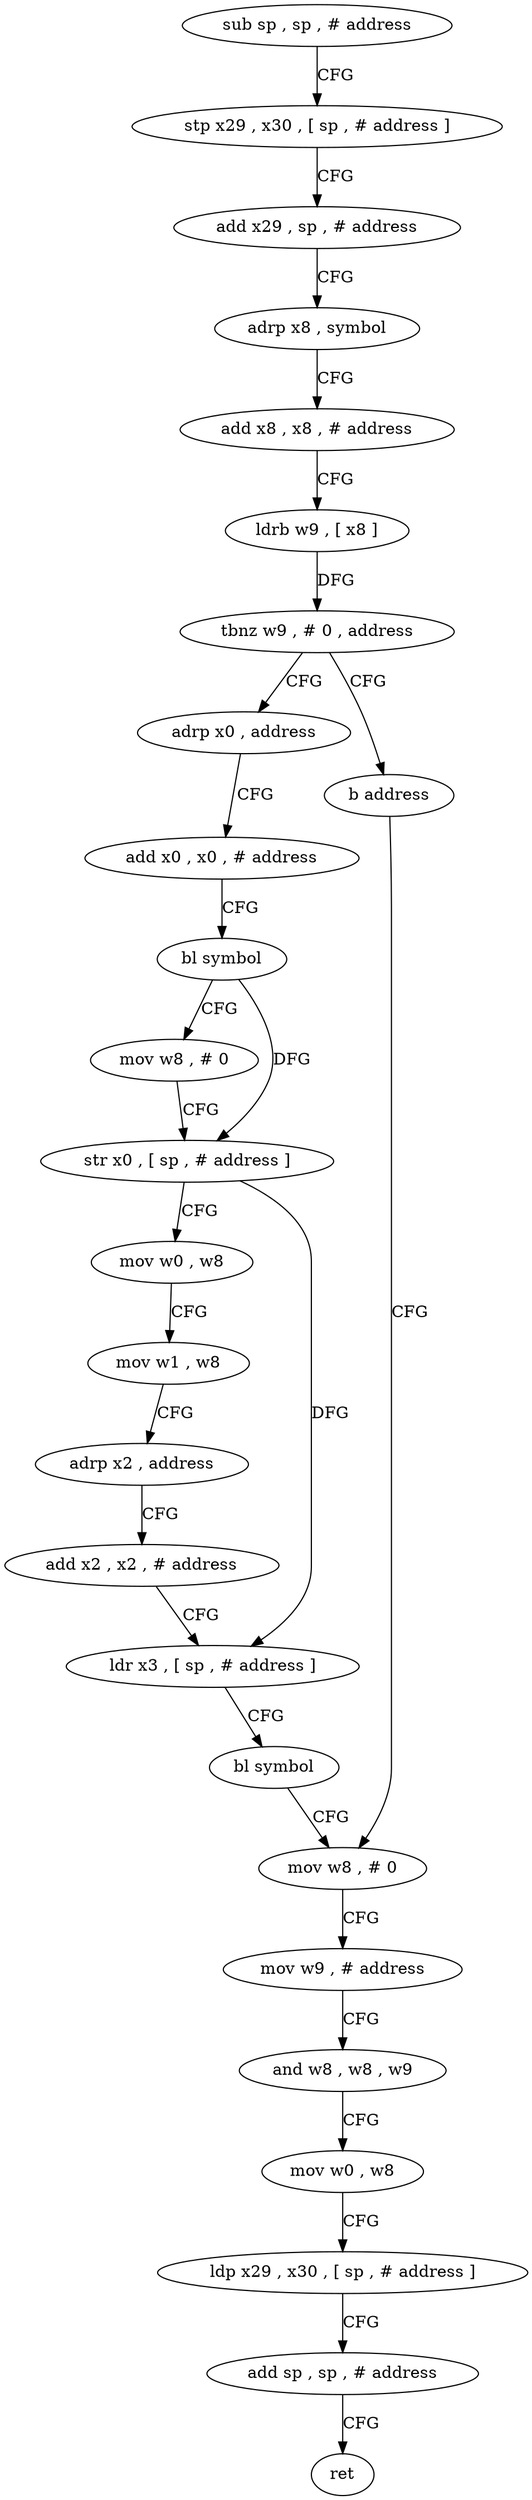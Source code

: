 digraph "func" {
"4241592" [label = "sub sp , sp , # address" ]
"4241596" [label = "stp x29 , x30 , [ sp , # address ]" ]
"4241600" [label = "add x29 , sp , # address" ]
"4241604" [label = "adrp x8 , symbol" ]
"4241608" [label = "add x8 , x8 , # address" ]
"4241612" [label = "ldrb w9 , [ x8 ]" ]
"4241616" [label = "tbnz w9 , # 0 , address" ]
"4241624" [label = "adrp x0 , address" ]
"4241620" [label = "b address" ]
"4241628" [label = "add x0 , x0 , # address" ]
"4241632" [label = "bl symbol" ]
"4241636" [label = "mov w8 , # 0" ]
"4241640" [label = "str x0 , [ sp , # address ]" ]
"4241644" [label = "mov w0 , w8" ]
"4241648" [label = "mov w1 , w8" ]
"4241652" [label = "adrp x2 , address" ]
"4241656" [label = "add x2 , x2 , # address" ]
"4241660" [label = "ldr x3 , [ sp , # address ]" ]
"4241664" [label = "bl symbol" ]
"4241668" [label = "mov w8 , # 0" ]
"4241672" [label = "mov w9 , # address" ]
"4241676" [label = "and w8 , w8 , w9" ]
"4241680" [label = "mov w0 , w8" ]
"4241684" [label = "ldp x29 , x30 , [ sp , # address ]" ]
"4241688" [label = "add sp , sp , # address" ]
"4241692" [label = "ret" ]
"4241592" -> "4241596" [ label = "CFG" ]
"4241596" -> "4241600" [ label = "CFG" ]
"4241600" -> "4241604" [ label = "CFG" ]
"4241604" -> "4241608" [ label = "CFG" ]
"4241608" -> "4241612" [ label = "CFG" ]
"4241612" -> "4241616" [ label = "DFG" ]
"4241616" -> "4241624" [ label = "CFG" ]
"4241616" -> "4241620" [ label = "CFG" ]
"4241624" -> "4241628" [ label = "CFG" ]
"4241620" -> "4241668" [ label = "CFG" ]
"4241628" -> "4241632" [ label = "CFG" ]
"4241632" -> "4241636" [ label = "CFG" ]
"4241632" -> "4241640" [ label = "DFG" ]
"4241636" -> "4241640" [ label = "CFG" ]
"4241640" -> "4241644" [ label = "CFG" ]
"4241640" -> "4241660" [ label = "DFG" ]
"4241644" -> "4241648" [ label = "CFG" ]
"4241648" -> "4241652" [ label = "CFG" ]
"4241652" -> "4241656" [ label = "CFG" ]
"4241656" -> "4241660" [ label = "CFG" ]
"4241660" -> "4241664" [ label = "CFG" ]
"4241664" -> "4241668" [ label = "CFG" ]
"4241668" -> "4241672" [ label = "CFG" ]
"4241672" -> "4241676" [ label = "CFG" ]
"4241676" -> "4241680" [ label = "CFG" ]
"4241680" -> "4241684" [ label = "CFG" ]
"4241684" -> "4241688" [ label = "CFG" ]
"4241688" -> "4241692" [ label = "CFG" ]
}
